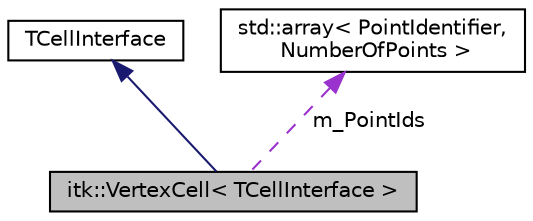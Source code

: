 digraph "itk::VertexCell&lt; TCellInterface &gt;"
{
 // LATEX_PDF_SIZE
  edge [fontname="Helvetica",fontsize="10",labelfontname="Helvetica",labelfontsize="10"];
  node [fontname="Helvetica",fontsize="10",shape=record];
  Node1 [label="itk::VertexCell\< TCellInterface \>",height=0.2,width=0.4,color="black", fillcolor="grey75", style="filled", fontcolor="black",tooltip="Represents a single vertex for a Mesh."];
  Node2 -> Node1 [dir="back",color="midnightblue",fontsize="10",style="solid",fontname="Helvetica"];
  Node2 [label="TCellInterface",height=0.2,width=0.4,color="black", fillcolor="white", style="filled",tooltip=" "];
  Node3 -> Node1 [dir="back",color="darkorchid3",fontsize="10",style="dashed",label=" m_PointIds" ,fontname="Helvetica"];
  Node3 [label="std::array\< PointIdentifier,\l NumberOfPoints \>",height=0.2,width=0.4,color="black", fillcolor="white", style="filled",tooltip=" "];
}
